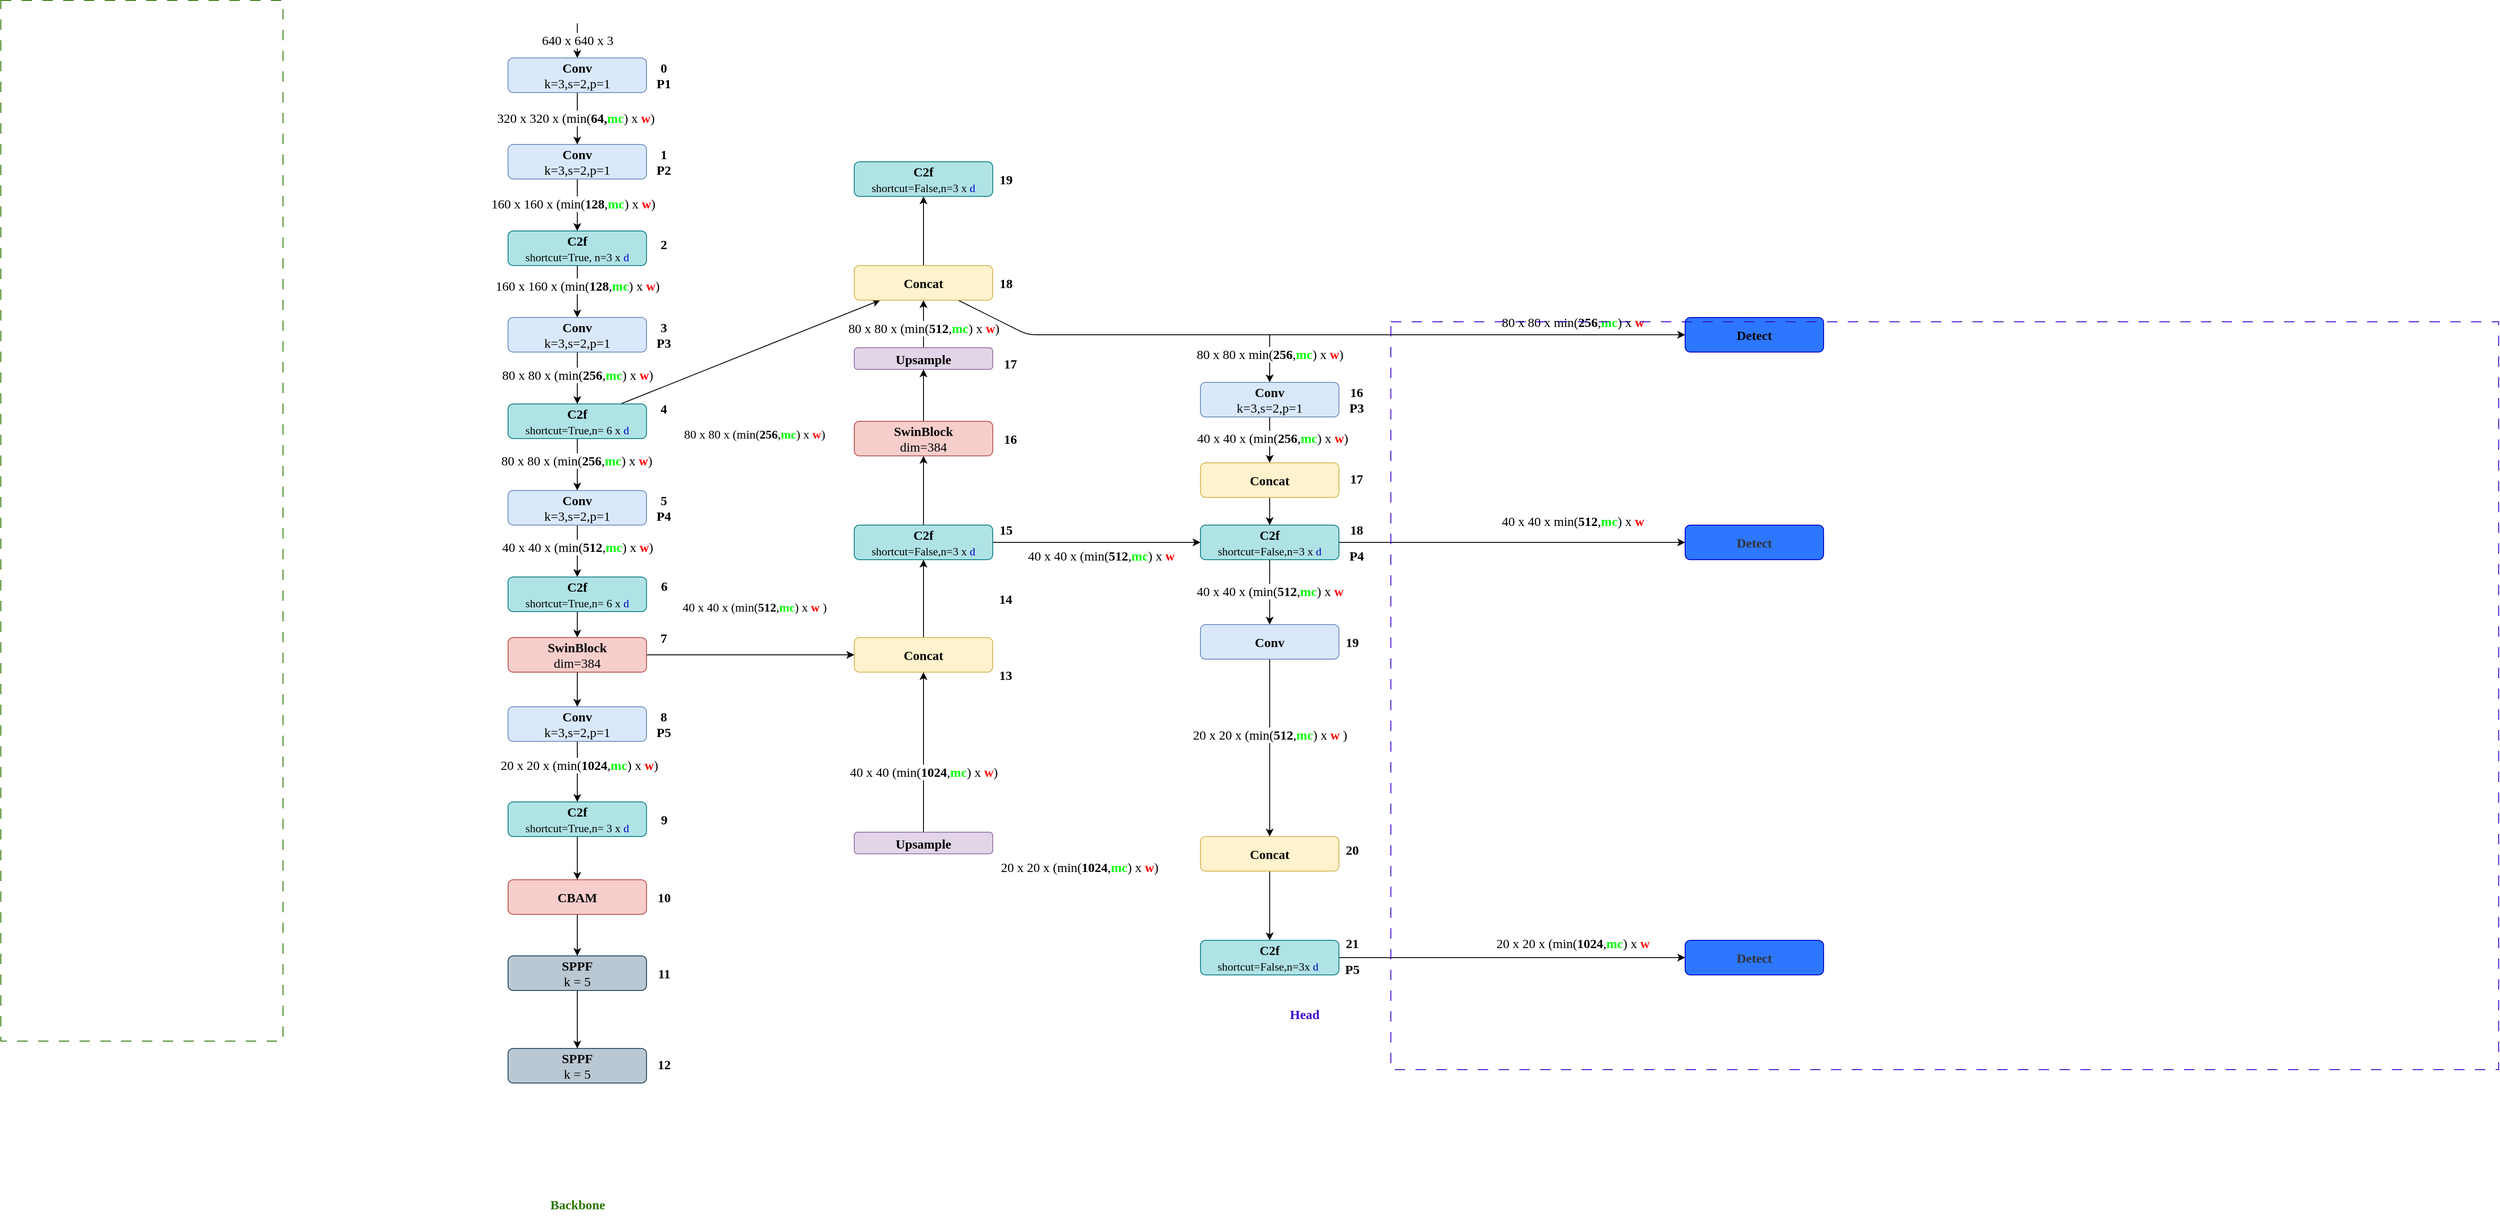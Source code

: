 <mxfile>
    <diagram id="m7DdTD2uF7JsQJq5TwqG" name="Page-1">
        <mxGraphModel dx="1760" dy="712" grid="1" gridSize="10" guides="1" tooltips="1" connect="1" arrows="1" fold="1" page="0" pageScale="1" pageWidth="1200" pageHeight="1600" math="0" shadow="0">
            <root>
                <mxCell id="0"/>
                <mxCell id="1" parent="0"/>
                <mxCell id="4" value="" style="edgeStyle=none;html=1;fontFamily=Verdana;fontSize=15;" parent="1" source="2" target="3" edge="1">
                    <mxGeometry relative="1" as="geometry"/>
                </mxCell>
                <mxCell id="33" value="320 x 320 x (min(&lt;b&gt;64,&lt;font style=&quot;color: rgb(0, 255, 0);&quot;&gt;mc&lt;/font&gt;&lt;/b&gt;) x &lt;b&gt;&lt;font style=&quot;color: rgb(255, 0, 0);&quot;&gt;w&lt;/font&gt;&lt;/b&gt;)" style="edgeLabel;html=1;align=center;verticalAlign=middle;resizable=0;points=[];fontFamily=Verdana;fontSize=15;" parent="4" vertex="1" connectable="0">
                    <mxGeometry x="-0.033" y="-2" relative="1" as="geometry">
                        <mxPoint as="offset"/>
                    </mxGeometry>
                </mxCell>
                <mxCell id="2" value="&lt;b&gt;&lt;font&gt;Conv&lt;/font&gt;&lt;/b&gt;&lt;div&gt;&lt;font&gt;k=3,s=2,p=1&lt;/font&gt;&lt;/div&gt;" style="rounded=1;whiteSpace=wrap;html=1;fillColor=#dae8fc;strokeColor=#6c8ebf;fontFamily=Verdana;fontSize=15;" parent="1" vertex="1">
                    <mxGeometry x="80" y="80" width="160" height="40" as="geometry"/>
                </mxCell>
                <mxCell id="6" value="" style="edgeStyle=none;html=1;fontFamily=Verdana;fontSize=15;" parent="1" source="3" target="5" edge="1">
                    <mxGeometry relative="1" as="geometry"/>
                </mxCell>
                <mxCell id="36" value="160 x 160 x (min(&lt;b&gt;128&lt;/b&gt;,&lt;b&gt;&lt;font style=&quot;color: rgb(0, 255, 0);&quot;&gt;mc&lt;/font&gt;&lt;/b&gt;) x &lt;b&gt;&lt;font style=&quot;color: rgb(255, 0, 0);&quot;&gt;w&lt;/font&gt;&lt;/b&gt;)" style="edgeLabel;html=1;align=center;verticalAlign=middle;resizable=0;points=[];fontFamily=Verdana;fontSize=15;" parent="6" vertex="1" connectable="0">
                    <mxGeometry x="-0.283" y="-1" relative="1" as="geometry">
                        <mxPoint x="-4" y="6" as="offset"/>
                    </mxGeometry>
                </mxCell>
                <mxCell id="3" value="&lt;b&gt;&lt;font&gt;Conv&lt;/font&gt;&lt;/b&gt;&lt;div&gt;&lt;font&gt;k=3,s=2,p=1&lt;/font&gt;&lt;/div&gt;" style="rounded=1;whiteSpace=wrap;html=1;fillColor=#dae8fc;strokeColor=#6c8ebf;fontFamily=Verdana;fontSize=15;" parent="1" vertex="1">
                    <mxGeometry x="80" y="180" width="160" height="40" as="geometry"/>
                </mxCell>
                <mxCell id="8" value="" style="edgeStyle=none;html=1;fontFamily=Verdana;fontSize=15;" parent="1" source="5" target="7" edge="1">
                    <mxGeometry relative="1" as="geometry"/>
                </mxCell>
                <mxCell id="38" value="160 x 160 x (min(&lt;b&gt;128&lt;/b&gt;,&lt;b&gt;&lt;font style=&quot;color: rgb(0, 255, 0);&quot;&gt;mc&lt;/font&gt;&lt;/b&gt;) x &lt;b&gt;&lt;font style=&quot;color: rgb(255, 0, 0);&quot;&gt;w&lt;/font&gt;&lt;/b&gt;)" style="edgeLabel;html=1;align=center;verticalAlign=middle;resizable=0;points=[];fontFamily=Verdana;fontSize=15;" parent="8" vertex="1" connectable="0">
                    <mxGeometry x="-0.233" relative="1" as="geometry">
                        <mxPoint as="offset"/>
                    </mxGeometry>
                </mxCell>
                <mxCell id="5" value="&lt;b&gt;&lt;font&gt;C2f&lt;/font&gt;&lt;/b&gt;&lt;div&gt;&lt;font style=&quot;font-size: 13px;&quot;&gt;shortcut=True, n=3 x&amp;nbsp;&lt;font style=&quot;color: rgb(0, 0, 204);&quot;&gt;d&lt;/font&gt;&lt;/font&gt;&lt;/div&gt;" style="rounded=1;whiteSpace=wrap;html=1;fillColor=#b0e3e6;strokeColor=#0e8088;align=center;fontFamily=Verdana;fontSize=15;" parent="1" vertex="1">
                    <mxGeometry x="80" y="280" width="160" height="40" as="geometry"/>
                </mxCell>
                <mxCell id="10" value="" style="edgeStyle=none;html=1;fontFamily=Verdana;fontSize=15;" parent="1" source="7" target="9" edge="1">
                    <mxGeometry relative="1" as="geometry"/>
                </mxCell>
                <mxCell id="39" value="80 x 80 x (min(&lt;b&gt;256&lt;/b&gt;,&lt;b&gt;&lt;font style=&quot;color: rgb(0, 255, 0);&quot;&gt;mc&lt;/font&gt;&lt;/b&gt;) x &lt;b&gt;&lt;font style=&quot;color: rgb(255, 0, 0);&quot;&gt;w&lt;/font&gt;&lt;/b&gt;)" style="edgeLabel;html=1;align=center;verticalAlign=middle;resizable=0;points=[];fontFamily=Verdana;fontSize=15;" parent="10" vertex="1" connectable="0">
                    <mxGeometry x="-0.133" relative="1" as="geometry">
                        <mxPoint as="offset"/>
                    </mxGeometry>
                </mxCell>
                <mxCell id="7" value="&lt;b&gt;Conv&lt;/b&gt;&lt;div&gt;&lt;font&gt;k=3,s=2,p=1&lt;/font&gt;&lt;/div&gt;" style="rounded=1;whiteSpace=wrap;html=1;fillColor=#dae8fc;strokeColor=#6c8ebf;fontFamily=Verdana;fontSize=15;" parent="1" vertex="1">
                    <mxGeometry x="80" y="380" width="160" height="40" as="geometry"/>
                </mxCell>
                <mxCell id="12" value="" style="edgeStyle=none;html=1;fontFamily=Verdana;fontSize=15;" parent="1" source="9" target="11" edge="1">
                    <mxGeometry relative="1" as="geometry"/>
                </mxCell>
                <mxCell id="40" value="80 x 80 x (min(&lt;b&gt;256&lt;/b&gt;,&lt;b&gt;&lt;font style=&quot;color: rgb(0, 255, 0);&quot;&gt;mc&lt;/font&gt;&lt;/b&gt;) x &lt;b&gt;&lt;font style=&quot;color: rgb(255, 0, 0);&quot;&gt;w&lt;/font&gt;&lt;/b&gt;)" style="edgeLabel;html=1;align=center;verticalAlign=middle;resizable=0;points=[];fontFamily=Verdana;fontSize=15;" parent="12" vertex="1" connectable="0">
                    <mxGeometry x="-0.183" y="-1" relative="1" as="geometry">
                        <mxPoint as="offset"/>
                    </mxGeometry>
                </mxCell>
                <mxCell id="54" value="" style="edgeStyle=none;html=1;fontFamily=Verdana;fontSize=15;" parent="1" source="9" target="53" edge="1">
                    <mxGeometry relative="1" as="geometry"/>
                </mxCell>
                <mxCell id="9" value="&lt;b&gt;&lt;font&gt;C2f&lt;/font&gt;&lt;/b&gt;&lt;div&gt;&lt;font style=&quot;font-size: 13px;&quot;&gt;shortcut=True,n= 6 x &lt;font style=&quot;color: rgb(0, 0, 204);&quot;&gt;d&lt;/font&gt;&lt;/font&gt;&lt;/div&gt;" style="rounded=1;whiteSpace=wrap;html=1;fillColor=#b0e3e6;strokeColor=#0e8088;fontFamily=Verdana;fontSize=15;" parent="1" vertex="1">
                    <mxGeometry x="80" y="480" width="160" height="40" as="geometry"/>
                </mxCell>
                <mxCell id="14" value="" style="edgeStyle=none;html=1;fontFamily=Verdana;fontSize=15;" parent="1" source="11" target="13" edge="1">
                    <mxGeometry relative="1" as="geometry"/>
                </mxCell>
                <mxCell id="41" value="40 x 40 x (min(&lt;b&gt;512&lt;/b&gt;,&lt;b&gt;&lt;font style=&quot;color: rgb(0, 255, 0);&quot;&gt;mc&lt;/font&gt;&lt;/b&gt;) x &lt;b&gt;&lt;font style=&quot;color: rgb(255, 0, 0);&quot;&gt;w&lt;/font&gt;&lt;/b&gt;)" style="edgeLabel;html=1;align=center;verticalAlign=middle;resizable=0;points=[];fontFamily=Verdana;fontSize=15;" parent="14" vertex="1" connectable="0">
                    <mxGeometry x="-0.183" relative="1" as="geometry">
                        <mxPoint as="offset"/>
                    </mxGeometry>
                </mxCell>
                <mxCell id="11" value="&lt;b&gt;&lt;font&gt;Conv&lt;/font&gt;&lt;/b&gt;&lt;div&gt;&lt;font&gt;k=3,s=2,p=1&lt;/font&gt;&lt;/div&gt;" style="rounded=1;whiteSpace=wrap;html=1;fillColor=#dae8fc;strokeColor=#6c8ebf;fontFamily=Verdana;fontSize=15;" parent="1" vertex="1">
                    <mxGeometry x="80" y="580" width="160" height="40" as="geometry"/>
                </mxCell>
                <mxCell id="171" value="" style="edgeStyle=none;html=1;" edge="1" parent="1" source="13" target="170">
                    <mxGeometry relative="1" as="geometry"/>
                </mxCell>
                <mxCell id="13" value="&lt;b&gt;&lt;font&gt;C2f&lt;/font&gt;&lt;/b&gt;&lt;div&gt;&lt;font style=&quot;font-size: 13px;&quot;&gt;shortcut=True,n= 6 x &lt;font style=&quot;color: rgb(0, 0, 204);&quot;&gt;d&lt;/font&gt;&lt;/font&gt;&lt;/div&gt;" style="rounded=1;whiteSpace=wrap;html=1;fillColor=#b0e3e6;strokeColor=#0e8088;fontFamily=Verdana;fontSize=15;" parent="1" vertex="1">
                    <mxGeometry x="80" y="680" width="160" height="40" as="geometry"/>
                </mxCell>
                <mxCell id="18" value="" style="edgeStyle=none;html=1;fontFamily=Verdana;fontSize=15;" parent="1" source="15" target="17" edge="1">
                    <mxGeometry relative="1" as="geometry"/>
                </mxCell>
                <mxCell id="43" value="20 x 20 x (min(&lt;b&gt;1024&lt;/b&gt;,&lt;b&gt;&lt;font style=&quot;color: rgb(0, 255, 0);&quot;&gt;mc&lt;/font&gt;&lt;/b&gt;) x &lt;b&gt;&lt;font style=&quot;color: rgb(255, 0, 0);&quot;&gt;w&lt;/font&gt;&lt;/b&gt;)" style="edgeLabel;html=1;align=center;verticalAlign=middle;resizable=0;points=[];fontFamily=Verdana;fontSize=15;" parent="18" vertex="1" connectable="0">
                    <mxGeometry x="-0.233" y="2" relative="1" as="geometry">
                        <mxPoint as="offset"/>
                    </mxGeometry>
                </mxCell>
                <mxCell id="15" value="&lt;b&gt;&lt;font&gt;Conv&lt;/font&gt;&lt;/b&gt;&lt;div&gt;&lt;font&gt;k=3,s=2,p=1&lt;/font&gt;&lt;/div&gt;" style="rounded=1;whiteSpace=wrap;html=1;fillColor=#dae8fc;strokeColor=#6c8ebf;fontFamily=Verdana;fontSize=15;" parent="1" vertex="1">
                    <mxGeometry x="80" y="830" width="160" height="40" as="geometry"/>
                </mxCell>
                <mxCell id="166" value="" style="edgeStyle=none;html=1;" edge="1" parent="1" source="17" target="165">
                    <mxGeometry relative="1" as="geometry"/>
                </mxCell>
                <mxCell id="17" value="&lt;b&gt;&lt;font&gt;C2f&lt;/font&gt;&lt;/b&gt;&lt;div&gt;&lt;span style=&quot;background-color: transparent;&quot;&gt;&lt;font style=&quot;font-size: 13px;&quot;&gt;shortcut=True,n= 3 x&amp;nbsp;&lt;font style=&quot;color: rgb(0, 0, 204);&quot;&gt;d&lt;/font&gt;&lt;/font&gt;&lt;/span&gt;&lt;/div&gt;" style="rounded=1;whiteSpace=wrap;html=1;fillColor=#b0e3e6;strokeColor=#0e8088;fontFamily=Verdana;fontSize=15;" parent="1" vertex="1">
                    <mxGeometry x="80" y="940" width="160" height="40" as="geometry"/>
                </mxCell>
                <mxCell id="158" value="" style="edgeStyle=none;html=1;" edge="1" parent="1" source="19" target="157">
                    <mxGeometry relative="1" as="geometry"/>
                </mxCell>
                <mxCell id="19" value="&lt;b&gt;&lt;font&gt;SPPF&lt;/font&gt;&lt;/b&gt;&lt;div&gt;&lt;font&gt;k = 5&lt;/font&gt;&lt;/div&gt;" style="rounded=1;whiteSpace=wrap;html=1;fillColor=#bac8d3;strokeColor=#23445d;fontFamily=Verdana;fontSize=15;" parent="1" vertex="1">
                    <mxGeometry x="80" y="1118" width="160" height="40" as="geometry"/>
                </mxCell>
                <mxCell id="21" value="" style="endArrow=classic;html=1;entryX=0.5;entryY=0;entryDx=0;entryDy=0;rounded=1;curved=0;verticalAlign=middle;horizontal=1;fontFamily=Verdana;fontSize=15;" parent="1" target="2" edge="1">
                    <mxGeometry width="50" height="50" relative="1" as="geometry">
                        <mxPoint x="160" y="40" as="sourcePoint"/>
                        <mxPoint x="134.72" y="80" as="targetPoint"/>
                    </mxGeometry>
                </mxCell>
                <mxCell id="26" value="Text" style="edgeLabel;html=1;align=center;verticalAlign=middle;resizable=0;points=[];fontFamily=Verdana;fontSize=15;" parent="21" vertex="1" connectable="0">
                    <mxGeometry x="-0.067" relative="1" as="geometry">
                        <mxPoint as="offset"/>
                    </mxGeometry>
                </mxCell>
                <mxCell id="27" value="640 x 640 x 3" style="edgeLabel;html=1;align=center;verticalAlign=middle;resizable=0;points=[];fontFamily=Verdana;fontSize=15;" parent="21" vertex="1" connectable="0">
                    <mxGeometry x="-0.067" y="3" relative="1" as="geometry">
                        <mxPoint x="-3" as="offset"/>
                    </mxGeometry>
                </mxCell>
                <mxCell id="28" value="&lt;b&gt;&lt;font&gt;0&lt;/font&gt;&lt;/b&gt;&lt;div&gt;&lt;b&gt;&lt;font&gt;P1&lt;/font&gt;&lt;/b&gt;&lt;/div&gt;" style="text;html=1;align=center;verticalAlign=middle;whiteSpace=wrap;rounded=0;fontFamily=Verdana;fontSize=15;" parent="1" vertex="1">
                    <mxGeometry x="230" y="85" width="60" height="30" as="geometry"/>
                </mxCell>
                <mxCell id="29" value="&lt;font&gt;&lt;b&gt;1&lt;/b&gt;&lt;br&gt;&lt;/font&gt;&lt;div&gt;&lt;b&gt;&lt;font&gt;P2&lt;/font&gt;&lt;/b&gt;&lt;/div&gt;" style="text;html=1;align=center;verticalAlign=middle;whiteSpace=wrap;rounded=0;fontFamily=Verdana;fontSize=15;" parent="1" vertex="1">
                    <mxGeometry x="245" y="185" width="30" height="30" as="geometry"/>
                </mxCell>
                <mxCell id="30" value="&lt;b style=&quot;background-color: transparent;&quot;&gt;&lt;font&gt;2&lt;/font&gt;&lt;/b&gt;" style="text;html=1;align=center;verticalAlign=middle;whiteSpace=wrap;rounded=0;fontFamily=Verdana;fontSize=15;" parent="1" vertex="1">
                    <mxGeometry x="230" y="280" width="60" height="30" as="geometry"/>
                </mxCell>
                <mxCell id="31" value="&lt;font&gt;&lt;b&gt;3&lt;/b&gt;&lt;br&gt;&lt;/font&gt;&lt;div&gt;&lt;b&gt;&lt;font&gt;P3&lt;/font&gt;&lt;/b&gt;&lt;/div&gt;" style="text;html=1;align=center;verticalAlign=middle;whiteSpace=wrap;rounded=0;fontFamily=Verdana;fontSize=15;" parent="1" vertex="1">
                    <mxGeometry x="230" y="385" width="60" height="30" as="geometry"/>
                </mxCell>
                <mxCell id="32" value="&lt;font&gt;&lt;b&gt;4&lt;/b&gt;&lt;/font&gt;" style="text;html=1;align=center;verticalAlign=middle;whiteSpace=wrap;rounded=0;fontFamily=Verdana;fontSize=15;" parent="1" vertex="1">
                    <mxGeometry x="230" y="470" width="60" height="30" as="geometry"/>
                </mxCell>
                <mxCell id="45" value="&lt;font&gt;&lt;b&gt;5&lt;/b&gt;&lt;/font&gt;&lt;div&gt;&lt;font&gt;&lt;b&gt;P4&lt;/b&gt;&lt;/font&gt;&lt;/div&gt;" style="text;html=1;align=center;verticalAlign=middle;whiteSpace=wrap;rounded=0;fontFamily=Verdana;fontSize=15;" parent="1" vertex="1">
                    <mxGeometry x="230" y="585" width="60" height="30" as="geometry"/>
                </mxCell>
                <mxCell id="47" value="&lt;font&gt;&lt;b&gt;7&lt;/b&gt;&lt;/font&gt;" style="text;html=1;align=center;verticalAlign=middle;whiteSpace=wrap;rounded=0;fontFamily=Verdana;fontSize=15;" parent="1" vertex="1">
                    <mxGeometry x="230" y="735" width="60" height="30" as="geometry"/>
                </mxCell>
                <mxCell id="48" value="&lt;font&gt;&lt;b&gt;8&lt;/b&gt;&lt;/font&gt;&lt;div&gt;&lt;font&gt;&lt;b&gt;P5&lt;/b&gt;&lt;/font&gt;&lt;/div&gt;" style="text;html=1;align=center;verticalAlign=middle;whiteSpace=wrap;rounded=0;fontFamily=Verdana;fontSize=15;" parent="1" vertex="1">
                    <mxGeometry x="230" y="835" width="60" height="30" as="geometry"/>
                </mxCell>
                <mxCell id="63" value="" style="edgeStyle=none;html=1;fontFamily=Verdana;fontSize=15;" parent="1" source="53" target="62" edge="1">
                    <mxGeometry relative="1" as="geometry"/>
                </mxCell>
                <mxCell id="55" value="&lt;font style=&quot;font-size: 14px;&quot;&gt;80 x 80 x (min(&lt;b&gt;256&lt;/b&gt;,&lt;b&gt;&lt;font style=&quot;color: rgb(0, 255, 0);&quot;&gt;mc&lt;/font&gt;&lt;/b&gt;) x &lt;b&gt;&lt;font style=&quot;color: rgb(255, 0, 0);&quot;&gt;w&lt;/font&gt;&lt;/b&gt;)&lt;/font&gt;" style="text;html=1;align=center;verticalAlign=middle;whiteSpace=wrap;rounded=0;fontFamily=Verdana;fontSize=15;" parent="1" vertex="1">
                    <mxGeometry x="245" y="500" width="240" height="30" as="geometry"/>
                </mxCell>
                <mxCell id="65" value="" style="edgeStyle=none;html=1;fontFamily=Verdana;fontSize=15;" parent="1" source="58" target="64" edge="1">
                    <mxGeometry relative="1" as="geometry"/>
                </mxCell>
                <mxCell id="58" value="&lt;b&gt;Concat&lt;/b&gt;" style="rounded=1;whiteSpace=wrap;html=1;fillColor=#fff2cc;strokeColor=#d6b656;fontFamily=Verdana;fontSize=15;" parent="1" vertex="1">
                    <mxGeometry x="480" y="750" width="160" height="40" as="geometry"/>
                </mxCell>
                <mxCell id="60" value="&lt;font style=&quot;font-size: 14px;&quot;&gt;40 x 40 x (min(&lt;b&gt;&lt;font style=&quot;color: rgb(0, 0, 0);&quot;&gt;512&lt;/font&gt;&lt;/b&gt;,&lt;b&gt;&lt;font style=&quot;color: rgb(0, 255, 0);&quot;&gt;mc&lt;/font&gt;&lt;/b&gt;) x &lt;b&gt;&lt;font style=&quot;color: rgb(255, 0, 0);&quot;&gt;w &lt;/font&gt;&lt;/b&gt;)&lt;/font&gt;" style="text;html=1;align=center;verticalAlign=middle;whiteSpace=wrap;rounded=0;fontFamily=Verdana;fontSize=15;" parent="1" vertex="1">
                    <mxGeometry x="245" y="710" width="240" height="10" as="geometry"/>
                </mxCell>
                <mxCell id="99" value="" style="edgeStyle=none;html=1;fontFamily=Verdana;fontSize=15;" parent="1" source="53" target="98" edge="1">
                    <mxGeometry relative="1" as="geometry">
                        <Array as="points">
                            <mxPoint x="680" y="400"/>
                        </Array>
                    </mxGeometry>
                </mxCell>
                <mxCell id="62" value="&lt;b&gt;&lt;font&gt;C2f&lt;/font&gt;&lt;/b&gt;&lt;div&gt;&lt;font style=&quot;font-size: 13px;&quot;&gt;shortcut=False,n=3 x &lt;font style=&quot;color: rgb(0, 0, 204);&quot;&gt;d&lt;/font&gt;&lt;/font&gt;&lt;/div&gt;" style="rounded=1;whiteSpace=wrap;html=1;fillColor=#b0e3e6;strokeColor=#0e8088;fontFamily=Verdana;fontSize=15;" parent="1" vertex="1">
                    <mxGeometry x="480" y="200" width="160" height="40" as="geometry"/>
                </mxCell>
                <mxCell id="90" value="" style="edgeStyle=none;html=1;fontFamily=Verdana;fontSize=15;" parent="1" source="64" target="89" edge="1">
                    <mxGeometry relative="1" as="geometry"/>
                </mxCell>
                <mxCell id="185" value="" style="edgeStyle=none;html=1;" edge="1" parent="1" source="64" target="184">
                    <mxGeometry relative="1" as="geometry"/>
                </mxCell>
                <mxCell id="64" value="&lt;b&gt;&lt;font&gt;C2f&lt;/font&gt;&lt;/b&gt;&lt;div&gt;&lt;font style=&quot;font-size: 13px;&quot;&gt;shortcut=False,n=3 x&amp;nbsp;&lt;font style=&quot;color: rgb(0, 0, 204);&quot;&gt;d&lt;/font&gt;&lt;/font&gt;&lt;/div&gt;" style="rounded=1;whiteSpace=wrap;html=1;fillColor=#b0e3e6;strokeColor=#0e8088;fontFamily=Verdana;fontSize=15;" parent="1" vertex="1">
                    <mxGeometry x="480" y="620" width="160" height="40" as="geometry"/>
                </mxCell>
                <mxCell id="76" value="" style="edgeStyle=none;html=1;fontFamily=Verdana;fontSize=15;" parent="1" source="74" target="53" edge="1">
                    <mxGeometry relative="1" as="geometry"/>
                </mxCell>
                <mxCell id="86" value="80 x 80 x (min(&lt;b&gt;512&lt;/b&gt;,&lt;b&gt;&lt;font style=&quot;color: rgb(0, 255, 0);&quot;&gt;mc&lt;/font&gt;&lt;/b&gt;) x &lt;b&gt;&lt;font style=&quot;color: rgb(255, 0, 0);&quot;&gt;w&lt;/font&gt;&lt;/b&gt;)" style="edgeLabel;html=1;align=center;verticalAlign=middle;resizable=0;points=[];fontFamily=Verdana;fontSize=15;" parent="76" vertex="1" connectable="0">
                    <mxGeometry x="-0.167" relative="1" as="geometry">
                        <mxPoint as="offset"/>
                    </mxGeometry>
                </mxCell>
                <mxCell id="74" value="&lt;b&gt;Upsample&lt;/b&gt;" style="rounded=1;whiteSpace=wrap;html=1;fillColor=#e1d5e7;strokeColor=#9673a6;fontFamily=Verdana;fontSize=15;" parent="1" vertex="1">
                    <mxGeometry x="480" y="415" width="160" height="25" as="geometry"/>
                </mxCell>
                <mxCell id="78" value="" style="edgeStyle=none;html=1;fontFamily=Verdana;fontSize=15;" parent="1" source="77" target="58" edge="1">
                    <mxGeometry relative="1" as="geometry"/>
                </mxCell>
                <mxCell id="84" value="40 x 40 (min(&lt;b&gt;1024&lt;/b&gt;,&lt;b&gt;&lt;font style=&quot;color: rgb(0, 255, 0);&quot;&gt;mc&lt;/font&gt;&lt;/b&gt;) x &lt;b&gt;&lt;font style=&quot;color: rgb(255, 0, 0);&quot;&gt;w&lt;/font&gt;&lt;/b&gt;)" style="edgeLabel;html=1;align=center;verticalAlign=middle;resizable=0;points=[];fontFamily=Verdana;fontSize=15;" parent="78" vertex="1" connectable="0">
                    <mxGeometry x="-0.244" relative="1" as="geometry">
                        <mxPoint as="offset"/>
                    </mxGeometry>
                </mxCell>
                <mxCell id="77" value="&lt;b&gt;Upsample&lt;/b&gt;" style="rounded=1;whiteSpace=wrap;html=1;fillColor=#e1d5e7;strokeColor=#9673a6;fontFamily=Verdana;fontSize=15;" parent="1" vertex="1">
                    <mxGeometry x="480" y="975" width="160" height="25" as="geometry"/>
                </mxCell>
                <mxCell id="107" value="" style="edgeStyle=none;html=1;fontFamily=Verdana;fontSize=15;" parent="1" source="80" target="106" edge="1">
                    <mxGeometry relative="1" as="geometry"/>
                </mxCell>
                <mxCell id="80" value="&lt;b&gt;Concat&lt;/b&gt;" style="rounded=1;whiteSpace=wrap;html=1;fillColor=#fff2cc;strokeColor=#d6b656;fontFamily=Verdana;fontSize=15;" parent="1" vertex="1">
                    <mxGeometry x="880" y="980" width="160" height="40" as="geometry"/>
                </mxCell>
                <mxCell id="87" value="&lt;font&gt;&lt;b&gt;13&lt;/b&gt;&lt;/font&gt;" style="text;html=1;align=center;verticalAlign=middle;whiteSpace=wrap;rounded=0;fontFamily=Verdana;fontSize=15;" parent="1" vertex="1">
                    <mxGeometry x="625" y="777.5" width="60" height="30" as="geometry"/>
                </mxCell>
                <mxCell id="88" value="&lt;font&gt;&lt;b&gt;14&lt;/b&gt;&lt;/font&gt;" style="text;html=1;align=center;verticalAlign=middle;whiteSpace=wrap;rounded=0;fontFamily=Verdana;fontSize=15;" parent="1" vertex="1">
                    <mxGeometry x="625" y="690" width="60" height="30" as="geometry"/>
                </mxCell>
                <mxCell id="103" value="" style="edgeStyle=none;html=1;fontFamily=Verdana;fontSize=15;" parent="1" source="89" target="102" edge="1">
                    <mxGeometry relative="1" as="geometry"/>
                </mxCell>
                <mxCell id="121" value="40 x 40 x (min(&lt;b&gt;512&lt;/b&gt;,&lt;b&gt;&lt;font style=&quot;color: rgb(0, 255, 0);&quot;&gt;mc&lt;/font&gt;&lt;/b&gt;) x &lt;b&gt;&lt;font style=&quot;color: rgb(255, 0, 0);&quot;&gt;w&lt;/font&gt;&lt;/b&gt;" style="edgeLabel;html=1;align=center;verticalAlign=middle;resizable=0;points=[];fontFamily=Verdana;fontSize=15;" parent="103" vertex="1" connectable="0">
                    <mxGeometry x="-0.048" relative="1" as="geometry">
                        <mxPoint as="offset"/>
                    </mxGeometry>
                </mxCell>
                <mxCell id="128" value="" style="edgeStyle=none;html=1;fontFamily=Verdana;fontSize=15;" parent="1" source="89" target="127" edge="1">
                    <mxGeometry relative="1" as="geometry"/>
                </mxCell>
                <mxCell id="89" value="&lt;font&gt;&lt;b&gt;C2f&lt;/b&gt;&lt;/font&gt;&lt;div&gt;&lt;font style=&quot;font-size: 13px;&quot;&gt;shortcut=False,n=3 x &lt;font style=&quot;color: rgb(0, 0, 204);&quot;&gt;d&lt;/font&gt;&lt;/font&gt;&lt;/div&gt;" style="rounded=1;whiteSpace=wrap;html=1;fillColor=#b0e3e6;strokeColor=#0e8088;fontFamily=Verdana;fontSize=15;" parent="1" vertex="1">
                    <mxGeometry x="880" y="620" width="160" height="40" as="geometry"/>
                </mxCell>
                <mxCell id="91" value="&lt;font&gt;&lt;b&gt;15&lt;/b&gt;&lt;/font&gt;" style="text;html=1;align=center;verticalAlign=middle;resizable=0;points=[];autosize=1;strokeColor=none;fillColor=none;fontFamily=Verdana;fontSize=15;" parent="1" vertex="1">
                    <mxGeometry x="635" y="610" width="40" height="30" as="geometry"/>
                </mxCell>
                <mxCell id="92" value="&lt;b&gt;&lt;font&gt;6&lt;/font&gt;&lt;/b&gt;" style="text;html=1;align=center;verticalAlign=middle;resizable=0;points=[];autosize=1;strokeColor=none;fillColor=none;fontFamily=Verdana;fontSize=15;" parent="1" vertex="1">
                    <mxGeometry x="245" y="675" width="30" height="30" as="geometry"/>
                </mxCell>
                <mxCell id="93" value="&lt;font&gt;&lt;b&gt;9&lt;/b&gt;&lt;/font&gt;" style="text;html=1;align=center;verticalAlign=middle;resizable=0;points=[];autosize=1;strokeColor=none;fillColor=none;fontFamily=Verdana;fontSize=15;" parent="1" vertex="1">
                    <mxGeometry x="245" y="945" width="30" height="30" as="geometry"/>
                </mxCell>
                <mxCell id="94" value="&lt;font&gt;40 x 40 x (min(&lt;b&gt;512&lt;/b&gt;,&lt;b&gt;&lt;font style=&quot;color: rgb(0, 255, 0);&quot;&gt;mc&lt;/font&gt;&lt;/b&gt;) x &lt;b&gt;&lt;font style=&quot;color: rgb(255, 0, 0);&quot;&gt;w&lt;/font&gt;&lt;/b&gt;&lt;/font&gt;" style="text;html=1;align=center;verticalAlign=middle;resizable=0;points=[];autosize=1;strokeColor=none;fillColor=none;fontFamily=Verdana;fontSize=15;" parent="1" vertex="1">
                    <mxGeometry x="640" y="640" width="250" height="30" as="geometry"/>
                </mxCell>
                <mxCell id="95" value="&lt;font&gt;20 x 20 x (min(&lt;b&gt;1024&lt;/b&gt;,&lt;b&gt;&lt;font style=&quot;color: rgb(0, 255, 0);&quot;&gt;mc&lt;/font&gt;&lt;/b&gt;) x &lt;b&gt;&lt;font style=&quot;color: rgb(255, 0, 0);&quot;&gt;w&lt;/font&gt;&lt;/b&gt;)&lt;/font&gt;" style="text;html=1;align=center;verticalAlign=middle;resizable=0;points=[];autosize=1;strokeColor=none;fillColor=none;fontFamily=Verdana;fontSize=15;" parent="1" vertex="1">
                    <mxGeometry x="610" y="1000" width="260" height="30" as="geometry"/>
                </mxCell>
                <mxCell id="97" value="&lt;b&gt;&lt;font&gt;16&lt;/font&gt;&lt;/b&gt;" style="text;html=1;align=center;verticalAlign=middle;resizable=0;points=[];autosize=1;strokeColor=none;fillColor=none;fontFamily=Verdana;fontSize=15;" parent="1" vertex="1">
                    <mxGeometry x="640" y="505" width="40" height="30" as="geometry"/>
                </mxCell>
                <mxCell id="98" value="&lt;b&gt;Detect&lt;/b&gt;" style="rounded=1;whiteSpace=wrap;html=1;fontFamily=Verdana;fontSize=15;fillColor=#2D77FF;strokeColor=#0000CC;" parent="1" vertex="1">
                    <mxGeometry x="1440" y="380" width="160" height="40" as="geometry"/>
                </mxCell>
                <mxCell id="105" value="" style="edgeStyle=none;html=1;entryX=0.5;entryY=0;entryDx=0;entryDy=0;fontFamily=Verdana;fontSize=15;" parent="1" source="102" target="80" edge="1">
                    <mxGeometry relative="1" as="geometry">
                        <mxPoint x="685" y="860" as="targetPoint"/>
                    </mxGeometry>
                </mxCell>
                <mxCell id="120" value="20 x 20 x (min(&lt;b&gt;512&lt;/b&gt;,&lt;b&gt;&lt;font style=&quot;color: rgb(0, 255, 0);&quot;&gt;mc&lt;/font&gt;&lt;/b&gt;) x &lt;b&gt;&lt;font style=&quot;color: rgb(255, 0, 0);&quot;&gt;w &lt;/font&gt;&lt;/b&gt;)" style="edgeLabel;html=1;align=center;verticalAlign=middle;resizable=0;points=[];fontFamily=Verdana;fontSize=15;" parent="105" vertex="1" connectable="0">
                    <mxGeometry x="-0.152" relative="1" as="geometry">
                        <mxPoint as="offset"/>
                    </mxGeometry>
                </mxCell>
                <mxCell id="102" value="&lt;b&gt;Conv&lt;/b&gt;" style="rounded=1;whiteSpace=wrap;html=1;fillColor=#dae8fc;strokeColor=#6c8ebf;fontFamily=Verdana;fontSize=15;" parent="1" vertex="1">
                    <mxGeometry x="880" y="735" width="160" height="40" as="geometry"/>
                </mxCell>
                <mxCell id="110" value="" style="edgeStyle=none;html=1;fontFamily=Verdana;fontSize=15;" parent="1" source="106" target="109" edge="1">
                    <mxGeometry relative="1" as="geometry"/>
                </mxCell>
                <mxCell id="106" value="&lt;b&gt;C2f&lt;/b&gt;&lt;div&gt;&lt;font&gt;&lt;font style=&quot;font-size: 13px;&quot;&gt;shortcut=False,n=3x&amp;nbsp;&lt;font style=&quot;color: rgb(0, 0, 204);&quot;&gt;d&lt;/font&gt;&lt;/font&gt;&lt;font style=&quot;font-weight: bold; color: rgb(0, 0, 204);&quot;&gt;&lt;span&gt;&amp;nbsp;&lt;/span&gt;&lt;/font&gt;&lt;/font&gt;&lt;/div&gt;" style="rounded=1;whiteSpace=wrap;html=1;fillColor=#b0e3e6;strokeColor=#0e8088;fontFamily=Verdana;fontSize=15;" parent="1" vertex="1">
                    <mxGeometry x="880" y="1100" width="160" height="40" as="geometry"/>
                </mxCell>
                <mxCell id="109" value="&lt;b&gt;Detect&lt;/b&gt;" style="rounded=1;whiteSpace=wrap;html=1;fillColor=#2D77FF;strokeColor=#0000CC;fontColor=#333333;fontFamily=Verdana;fontSize=15;" parent="1" vertex="1">
                    <mxGeometry x="1440" y="1100" width="160" height="40" as="geometry"/>
                </mxCell>
                <mxCell id="111" value="&lt;font&gt;&lt;b&gt;21&lt;/b&gt;&lt;/font&gt;" style="text;html=1;align=center;verticalAlign=middle;resizable=0;points=[];autosize=1;strokeColor=none;fillColor=none;fontFamily=Verdana;fontSize=15;" parent="1" vertex="1">
                    <mxGeometry x="1035" y="1088" width="40" height="30" as="geometry"/>
                </mxCell>
                <mxCell id="112" value="&lt;font&gt;&lt;b&gt;P5&lt;/b&gt;&lt;/font&gt;" style="text;html=1;align=center;verticalAlign=middle;resizable=0;points=[];autosize=1;strokeColor=none;fillColor=none;fontFamily=Verdana;fontSize=15;" parent="1" vertex="1">
                    <mxGeometry x="1030" y="1118" width="50" height="30" as="geometry"/>
                </mxCell>
                <mxCell id="113" value="&lt;font&gt;20 x 20 x (min(&lt;b&gt;1024&lt;/b&gt;,&lt;b&gt;&lt;font style=&quot;color: rgb(0, 255, 0);&quot;&gt;mc&lt;/font&gt;&lt;/b&gt;) x &lt;b&gt;&lt;font style=&quot;color: rgb(255, 0, 0);&quot;&gt;w&lt;/font&gt;&lt;/b&gt;&lt;/font&gt;" style="text;html=1;align=center;verticalAlign=middle;resizable=0;points=[];autosize=1;strokeColor=none;fillColor=none;fontFamily=Verdana;fontSize=15;" parent="1" vertex="1">
                    <mxGeometry x="1180" y="1088" width="260" height="30" as="geometry"/>
                </mxCell>
                <mxCell id="114" value="" style="endArrow=classic;html=1;entryX=0.5;entryY=0;entryDx=0;entryDy=0;fontFamily=Verdana;fontSize=15;" parent="1" target="116" edge="1">
                    <mxGeometry width="50" height="50" relative="1" as="geometry">
                        <mxPoint x="960" y="400" as="sourcePoint"/>
                        <mxPoint x="684.48" y="476.48" as="targetPoint"/>
                    </mxGeometry>
                </mxCell>
                <mxCell id="123" value="80 x 80 x min(&lt;b&gt;256&lt;/b&gt;,&lt;b&gt;&lt;font style=&quot;color: rgb(0, 255, 0);&quot;&gt;mc&lt;/font&gt;&lt;/b&gt;) x &lt;b&gt;&lt;font style=&quot;color: rgb(255, 0, 0);&quot;&gt;w&lt;/font&gt;&lt;/b&gt;)" style="edgeLabel;html=1;align=center;verticalAlign=middle;resizable=0;points=[];fontFamily=Verdana;fontSize=15;" parent="114" vertex="1" connectable="0">
                    <mxGeometry x="-0.207" relative="1" as="geometry">
                        <mxPoint as="offset"/>
                    </mxGeometry>
                </mxCell>
                <mxCell id="118" value="" style="edgeStyle=none;html=1;fontFamily=Verdana;fontSize=15;" parent="1" source="116" target="117" edge="1">
                    <mxGeometry relative="1" as="geometry"/>
                </mxCell>
                <mxCell id="122" value="40 x 40 x (min(&lt;b&gt;256&lt;/b&gt;,&lt;b&gt;&lt;font style=&quot;color: rgb(0, 255, 0);&quot;&gt;mc&lt;/font&gt;&lt;/b&gt;) x &lt;b&gt;&lt;font style=&quot;color: rgb(255, 0, 0);&quot;&gt;w&lt;/font&gt;&lt;/b&gt;)" style="edgeLabel;html=1;align=center;verticalAlign=middle;resizable=0;points=[];fontFamily=Verdana;fontSize=15;" parent="118" vertex="1" connectable="0">
                    <mxGeometry x="-0.088" y="3" relative="1" as="geometry">
                        <mxPoint as="offset"/>
                    </mxGeometry>
                </mxCell>
                <mxCell id="116" value="&lt;font&gt;&lt;b&gt;Conv&lt;/b&gt;&lt;/font&gt;&lt;div&gt;&lt;font&gt;k=3,s=2,p=1&lt;/font&gt;&lt;/div&gt;" style="rounded=1;whiteSpace=wrap;html=1;fillColor=#dae8fc;strokeColor=#6c8ebf;fontFamily=Verdana;fontSize=15;" parent="1" vertex="1">
                    <mxGeometry x="880" y="455" width="160" height="40" as="geometry"/>
                </mxCell>
                <mxCell id="119" value="" style="edgeStyle=none;html=1;fontFamily=Verdana;fontSize=15;" parent="1" source="117" target="89" edge="1">
                    <mxGeometry relative="1" as="geometry"/>
                </mxCell>
                <mxCell id="117" value="&lt;b&gt;Concat&lt;/b&gt;" style="rounded=1;whiteSpace=wrap;html=1;fillColor=#fff2cc;strokeColor=#d6b656;fontFamily=Verdana;fontSize=15;" parent="1" vertex="1">
                    <mxGeometry x="880" y="548" width="160" height="40" as="geometry"/>
                </mxCell>
                <mxCell id="124" value="&lt;font&gt;&lt;b&gt;20&lt;/b&gt;&lt;/font&gt;" style="text;html=1;align=center;verticalAlign=middle;resizable=0;points=[];autosize=1;strokeColor=none;fillColor=none;fontFamily=Verdana;fontSize=15;" parent="1" vertex="1">
                    <mxGeometry x="1035" y="980" width="40" height="30" as="geometry"/>
                </mxCell>
                <mxCell id="126" value="&lt;font&gt;&lt;b&gt;19&lt;/b&gt;&lt;/font&gt;" style="text;html=1;align=center;verticalAlign=middle;resizable=0;points=[];autosize=1;strokeColor=none;fillColor=none;fontFamily=Verdana;fontSize=15;" parent="1" vertex="1">
                    <mxGeometry x="1035" y="740" width="40" height="30" as="geometry"/>
                </mxCell>
                <mxCell id="127" value="&lt;b&gt;Detect&lt;/b&gt;" style="rounded=1;whiteSpace=wrap;html=1;fillColor=#2D77FF;strokeColor=#0000CC;fontColor=#333333;fontFamily=Verdana;fontSize=15;" parent="1" vertex="1">
                    <mxGeometry x="1440" y="620" width="160" height="40" as="geometry"/>
                </mxCell>
                <mxCell id="129" value="&lt;font&gt;&lt;b&gt;18&lt;/b&gt;&lt;/font&gt;" style="text;html=1;align=center;verticalAlign=middle;resizable=0;points=[];autosize=1;strokeColor=none;fillColor=none;fontFamily=Verdana;fontSize=15;" parent="1" vertex="1">
                    <mxGeometry x="1040" y="610" width="40" height="30" as="geometry"/>
                </mxCell>
                <mxCell id="130" value="&lt;font&gt;&lt;b&gt;P4&lt;/b&gt;&lt;/font&gt;" style="text;html=1;align=center;verticalAlign=middle;resizable=0;points=[];autosize=1;strokeColor=none;fillColor=none;fontFamily=Verdana;fontSize=15;" parent="1" vertex="1">
                    <mxGeometry x="1035" y="640" width="50" height="30" as="geometry"/>
                </mxCell>
                <mxCell id="133" value="&lt;b&gt;&lt;font&gt;17&lt;/font&gt;&lt;/b&gt;" style="text;html=1;align=center;verticalAlign=middle;resizable=0;points=[];autosize=1;strokeColor=none;fillColor=none;fontFamily=Verdana;fontSize=15;" parent="1" vertex="1">
                    <mxGeometry x="1040" y="550.5" width="40" height="30" as="geometry"/>
                </mxCell>
                <mxCell id="134" value="&lt;b&gt;&lt;font&gt;16&lt;/font&gt;&lt;/b&gt;&lt;div&gt;&lt;b&gt;&lt;font&gt;P3&lt;/font&gt;&lt;/b&gt;&lt;/div&gt;" style="text;html=1;align=center;verticalAlign=middle;resizable=0;points=[];autosize=1;strokeColor=none;fillColor=none;fontFamily=Verdana;fontSize=15;" parent="1" vertex="1">
                    <mxGeometry x="1035" y="450" width="50" height="50" as="geometry"/>
                </mxCell>
                <mxCell id="135" value="&lt;font&gt;80 x 80 x min(&lt;b&gt;256&lt;/b&gt;,&lt;b&gt;&lt;font style=&quot;color: rgb(0, 255, 0);&quot;&gt;mc&lt;/font&gt;&lt;/b&gt;) x &lt;b&gt;&lt;font style=&quot;color: rgb(255, 0, 0);&quot;&gt;w&lt;/font&gt;&lt;/b&gt;&lt;/font&gt;" style="text;html=1;align=center;verticalAlign=middle;resizable=0;points=[];autosize=1;strokeColor=none;fillColor=none;fontFamily=Verdana;fontSize=15;" parent="1" vertex="1">
                    <mxGeometry x="1190" y="370" width="240" height="30" as="geometry"/>
                </mxCell>
                <mxCell id="137" value="&lt;font&gt;40 x 40 x min(&lt;b&gt;512&lt;/b&gt;,&lt;b&gt;&lt;font style=&quot;color: rgb(0, 255, 0);&quot;&gt;mc&lt;/font&gt;&lt;/b&gt;) x &lt;b&gt;&lt;font style=&quot;color: rgb(255, 0, 0);&quot;&gt;w&lt;/font&gt;&lt;/b&gt;&lt;/font&gt;" style="text;html=1;align=center;verticalAlign=middle;resizable=0;points=[];autosize=1;strokeColor=none;fillColor=none;fontFamily=Verdana;fontSize=15;" parent="1" vertex="1">
                    <mxGeometry x="1190" y="600" width="240" height="30" as="geometry"/>
                </mxCell>
                <mxCell id="140" value="" style="rounded=0;whiteSpace=wrap;html=1;dashed=1;dashPattern=12 12;fillColor=none;fontColor=#ffffff;strokeColor=#3700CC;fontFamily=Verdana;fontSize=15;" parent="1" vertex="1">
                    <mxGeometry x="1100" y="385" width="1280" height="864.5" as="geometry"/>
                </mxCell>
                <mxCell id="141" value="" style="rounded=0;whiteSpace=wrap;html=1;fillColor=none;fontColor=#ffffff;strokeColor=#2D7600;dashed=1;dashPattern=12 12;fontFamily=Verdana;fontSize=15;" parent="1" vertex="1">
                    <mxGeometry x="-506" y="13.5" width="326" height="1203" as="geometry"/>
                </mxCell>
                <mxCell id="151" value="&lt;b&gt;&lt;font style=&quot;color: rgb(55, 0, 204);&quot;&gt;Head&lt;/font&gt;&lt;/b&gt;" style="text;html=1;align=center;verticalAlign=middle;resizable=0;points=[];autosize=1;strokeColor=none;fillColor=none;fontFamily=Verdana;fontSize=15;" parent="1" vertex="1">
                    <mxGeometry x="965" y="1170" width="70" height="30" as="geometry"/>
                </mxCell>
                <mxCell id="155" value="&lt;div&gt;&lt;br&gt;&lt;/div&gt;&lt;div&gt;&lt;br&gt;&lt;/div&gt;" style="text;html=1;align=center;verticalAlign=middle;resizable=0;points=[];autosize=1;strokeColor=none;fillColor=none;fontFamily=Verdana;fontSize=15;" parent="1" vertex="1">
                    <mxGeometry x="136" y="1175" width="20" height="50" as="geometry"/>
                </mxCell>
                <mxCell id="156" value="&lt;b&gt;&lt;font style=&quot;color: rgb(45, 118, 0);&quot;&gt;Backbone&lt;/font&gt;&lt;/b&gt;" style="text;html=1;align=center;verticalAlign=middle;resizable=0;points=[];autosize=1;strokeColor=none;fillColor=none;fontFamily=Verdana;fontSize=15;" parent="1" vertex="1">
                    <mxGeometry x="105" y="1390" width="110" height="30" as="geometry"/>
                </mxCell>
                <mxCell id="157" value="&lt;b&gt;&lt;font&gt;SPPF&lt;/font&gt;&lt;/b&gt;&lt;div&gt;&lt;font&gt;k = 5&lt;/font&gt;&lt;/div&gt;" style="rounded=1;whiteSpace=wrap;html=1;fillColor=#bac8d3;strokeColor=#23445d;fontFamily=Verdana;fontSize=15;" vertex="1" parent="1">
                    <mxGeometry x="80" y="1225" width="160" height="40" as="geometry"/>
                </mxCell>
                <mxCell id="168" value="" style="edgeStyle=none;html=1;" edge="1" parent="1" source="165" target="19">
                    <mxGeometry relative="1" as="geometry"/>
                </mxCell>
                <mxCell id="165" value="&lt;b&gt;CBAM&lt;/b&gt;" style="rounded=1;whiteSpace=wrap;html=1;fillColor=#f8cecc;strokeColor=#b85450;fontFamily=Verdana;fontSize=15;" vertex="1" parent="1">
                    <mxGeometry x="80" y="1030" width="160" height="40" as="geometry"/>
                </mxCell>
                <mxCell id="172" value="" style="edgeStyle=none;html=1;" edge="1" parent="1" source="170" target="15">
                    <mxGeometry relative="1" as="geometry"/>
                </mxCell>
                <mxCell id="191" value="" style="edgeStyle=none;html=1;entryX=0;entryY=0.5;entryDx=0;entryDy=0;" edge="1" parent="1" source="170" target="58">
                    <mxGeometry relative="1" as="geometry">
                        <mxPoint x="320" y="770" as="targetPoint"/>
                    </mxGeometry>
                </mxCell>
                <mxCell id="170" value="&lt;b&gt;SwinBlock&lt;/b&gt;&lt;div&gt;dim=384&lt;/div&gt;" style="rounded=1;whiteSpace=wrap;html=1;fillColor=#f8cecc;strokeColor=#b85450;fontFamily=Verdana;fontSize=15;" vertex="1" parent="1">
                    <mxGeometry x="80" y="750" width="160" height="40" as="geometry"/>
                </mxCell>
                <mxCell id="173" value="&lt;b&gt;&lt;font style=&quot;font-size: 15px;&quot; face=&quot;Verdana&quot;&gt;10&lt;/font&gt;&lt;/b&gt;" style="text;html=1;align=center;verticalAlign=middle;resizable=0;points=[];autosize=1;strokeColor=none;fillColor=none;" vertex="1" parent="1">
                    <mxGeometry x="240" y="1035" width="40" height="30" as="geometry"/>
                </mxCell>
                <mxCell id="175" value="&lt;b&gt;&lt;font face=&quot;Verdana&quot; style=&quot;font-size: 15px;&quot;&gt;11&lt;/font&gt;&lt;/b&gt;" style="text;html=1;align=center;verticalAlign=middle;resizable=0;points=[];autosize=1;strokeColor=none;fillColor=none;" vertex="1" parent="1">
                    <mxGeometry x="240" y="1123" width="40" height="30" as="geometry"/>
                </mxCell>
                <mxCell id="176" value="&lt;b&gt;&lt;font face=&quot;Verdana&quot; style=&quot;font-size: 15px;&quot;&gt;12&lt;/font&gt;&lt;/b&gt;" style="text;html=1;align=center;verticalAlign=middle;resizable=0;points=[];autosize=1;strokeColor=none;fillColor=none;" vertex="1" parent="1">
                    <mxGeometry x="240" y="1228" width="40" height="30" as="geometry"/>
                </mxCell>
                <mxCell id="53" value="&lt;b&gt;Concat&lt;/b&gt;" style="rounded=1;whiteSpace=wrap;html=1;fillColor=#fff2cc;strokeColor=#d6b656;fontFamily=Verdana;fontSize=15;" parent="1" vertex="1">
                    <mxGeometry x="480" y="320" width="160" height="40" as="geometry"/>
                </mxCell>
                <mxCell id="186" value="" style="edgeStyle=none;html=1;" edge="1" parent="1" source="184" target="74">
                    <mxGeometry relative="1" as="geometry"/>
                </mxCell>
                <mxCell id="184" value="&lt;b&gt;SwinBlock&lt;/b&gt;&lt;div&gt;dim=384&lt;/div&gt;" style="rounded=1;whiteSpace=wrap;html=1;fillColor=#f8cecc;strokeColor=#b85450;fontFamily=Verdana;fontSize=15;" vertex="1" parent="1">
                    <mxGeometry x="480" y="500" width="160" height="40" as="geometry"/>
                </mxCell>
                <mxCell id="187" value="&lt;b&gt;&lt;font face=&quot;Verdana&quot; style=&quot;font-size: 15px;&quot;&gt;17&lt;/font&gt;&lt;/b&gt;" style="text;html=1;align=center;verticalAlign=middle;resizable=0;points=[];autosize=1;strokeColor=none;fillColor=none;" vertex="1" parent="1">
                    <mxGeometry x="640" y="418" width="40" height="30" as="geometry"/>
                </mxCell>
                <mxCell id="188" value="&lt;b&gt;&lt;font face=&quot;Verdana&quot; style=&quot;font-size: 15px;&quot;&gt;18&lt;/font&gt;&lt;/b&gt;" style="text;html=1;align=center;verticalAlign=middle;resizable=0;points=[];autosize=1;strokeColor=none;fillColor=none;" vertex="1" parent="1">
                    <mxGeometry x="635" y="325" width="40" height="30" as="geometry"/>
                </mxCell>
                <mxCell id="189" value="&lt;b&gt;&lt;font face=&quot;Verdana&quot; style=&quot;font-size: 15px;&quot;&gt;19&lt;/font&gt;&lt;/b&gt;" style="text;html=1;align=center;verticalAlign=middle;resizable=0;points=[];autosize=1;strokeColor=none;fillColor=none;" vertex="1" parent="1">
                    <mxGeometry x="635" y="205" width="40" height="30" as="geometry"/>
                </mxCell>
            </root>
        </mxGraphModel>
    </diagram>
    <diagram id="BCsiZsydA4IPmQJmRhY2" name="Page-2">
        <mxGraphModel dx="576" dy="427" grid="0" gridSize="10" guides="1" tooltips="1" connect="1" arrows="1" fold="1" page="1" pageScale="1" pageWidth="1200" pageHeight="1600" math="0" shadow="0">
            <root>
                <mxCell id="0"/>
                <mxCell id="1" parent="0"/>
            </root>
        </mxGraphModel>
    </diagram>
</mxfile>